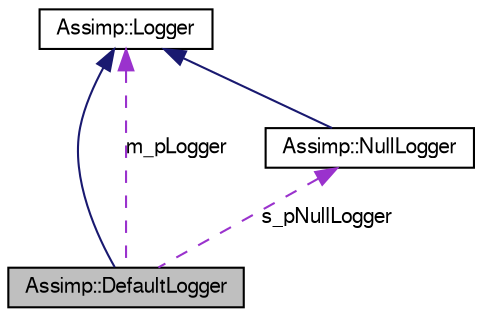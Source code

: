 digraph G
{
  bgcolor="transparent";
  edge [fontname="FreeSans",fontsize=10,labelfontname="FreeSans",labelfontsize=10];
  node [fontname="FreeSans",fontsize=10,shape=record];
  Node1 [label="Assimp::DefaultLogger",height=0.2,width=0.4,color="black", fillcolor="grey75", style="filled" fontcolor="black"];
  Node2 -> Node1 [dir=back,color="midnightblue",fontsize=10,style="solid"];
  Node2 [label="Assimp::Logger",height=0.2,width=0.4,color="black",URL="$class_assimp_1_1_logger.html",tooltip="CPP-API: Abstract interface for logger implementations. Assimp provides a default..."];
  Node3 -> Node1 [dir=back,color="darkorchid3",fontsize=10,style="dashed",label="s_pNullLogger"];
  Node3 [label="Assimp::NullLogger",height=0.2,width=0.4,color="black",URL="$class_assimp_1_1_null_logger.html",tooltip="CPP-API: Empty logging implementation."];
  Node2 -> Node3 [dir=back,color="midnightblue",fontsize=10,style="solid"];
  Node2 -> Node1 [dir=back,color="darkorchid3",fontsize=10,style="dashed",label="m_pLogger"];
}
